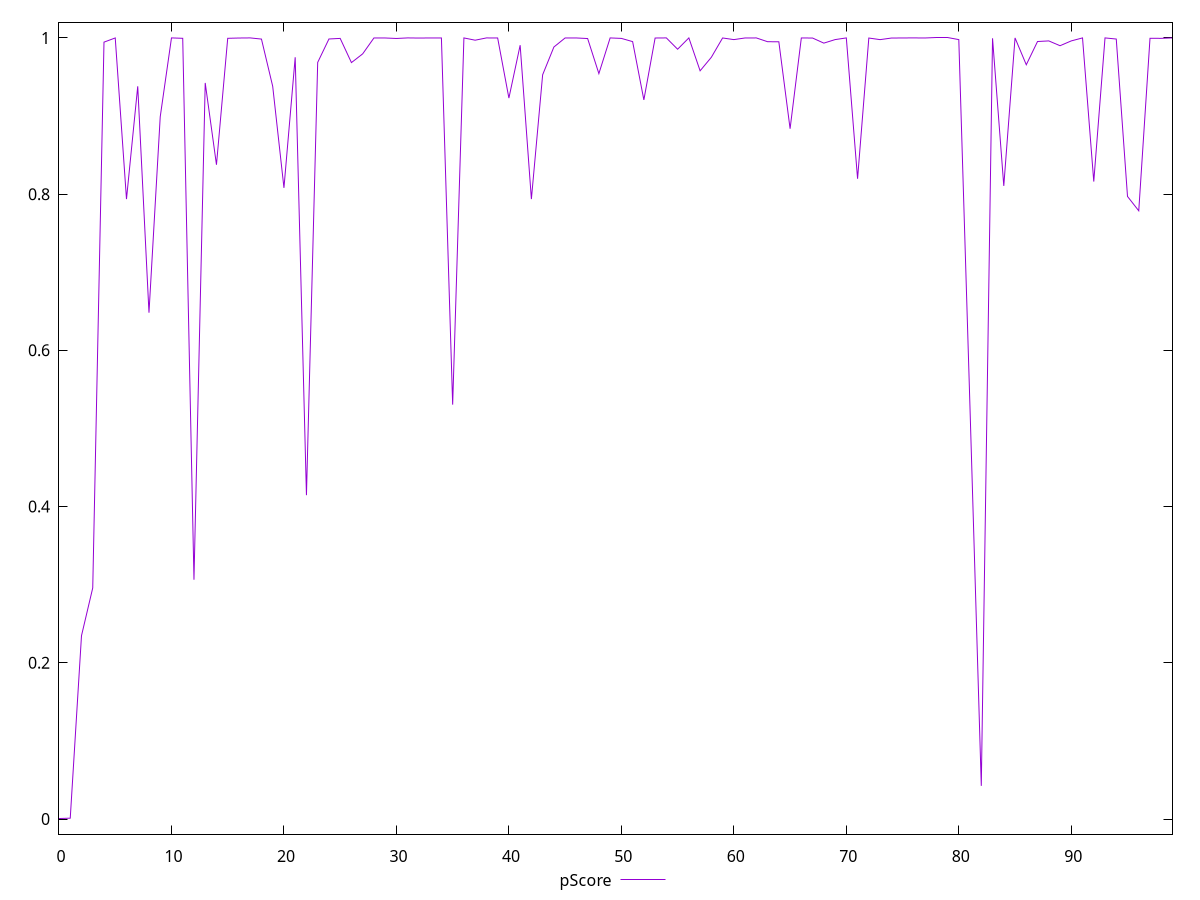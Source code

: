 reset

$pScore <<EOF
0 0.0006547135109783442
1 0.0010873431925795263
2 0.2347159678525531
3 0.295894931412405
4 0.9945720369125997
5 0.9999369321034417
6 0.7936214376559194
7 0.9380317826644211
8 0.6482148072174145
9 0.8990485728686333
10 0.9999993380488856
11 0.9994815672060062
12 0.3063997272134885
13 0.9423642701148653
14 0.8376147223387816
15 0.9994815672060061
16 0.9998567449286155
17 0.999995329951384
18 0.9985017254197358
19 0.9380317826644208
20 0.8080438948429393
21 0.9752223202653925
22 0.41462616524327667
23 0.9686452776174433
24 0.9986269900689362
25 0.9993681325117603
26 0.9684004906574817
27 0.9795928110388614
28 0.999930517102849
29 0.9998991296218736
30 0.999282040617647
31 0.9999970036174177
32 0.9998005908619518
33 0.9999482820216465
34 0.9999369321034417
35 0.5304956312657352
36 0.9999755145865248
37 0.9970687604581925
38 0.9999781567708548
39 0.9999160406269223
40 0.9229787412849102
41 0.990660557717009
42 0.7936214376559213
43 0.9527878265754862
44 0.9883398389045102
45 0.9999659031207149
46 0.9999235648616619
47 0.9991868243672591
48 0.9542832607827845
49 0.9999781567708548
50 0.9993681325117603
51 0.9952577188149642
52 0.920634649655835
53 0.999868516676541
54 0.9999970036174177
55 0.9855230612153627
56 0.9999984645790014
57 0.9578956791951578
58 0.9752223202653925
59 0.9999235648616619
60 0.9978237252943796
61 0.999930517102849
62 0.9999694096229463
63 0.9951260534728998
64 0.9950592091192272
65 0.8837539128164396
66 0.9999369321034417
67 0.9998441146322719
68 0.9933260091660345
69 0.9978237252943796
70 0.9999894620288153
71 0.8197093774086259
72 0.9998441146322719
73 0.9978019974231376
74 0.9998005908619518
75 0.9999369321034417
76 0.9999970036174177
77 0.999907908141625
78 0.9999993380488856
79 0.9999993380488856
80 0.9978237252943797
81 0.5247099390515308
82 0.04244384578370847
83 0.9995155002681657
84 0.8105193419095138
85 0.9999846798886523
86 0.965627396249064
87 0.9953867133080847
88 0.9961623137716656
89 0.9900025668476802
90 0.9961623137716655
91 0.9999880351195085
92 0.8160513335241133
93 0.9999993380488856
94 0.9985497047167673
95 0.7970353647907283
96 0.7786472289674975
97 0.9994815672060061
98 0.999445745363071
99 0.9999993380488856
EOF

set key outside below
set xrange [0:99]
set yrange [-0.0193321789797798:1.0199862305396439]
set trange [-0.0193321789797798:1.0199862305396439]
set terminal svg size 640, 500 enhanced background rgb 'white'
set output "report_00019_2021-02-10T18-14-37.922Z//estimated-input-latency/samples/pages+cached/pScore/values.svg"

plot $pScore title "pScore" with line

reset
